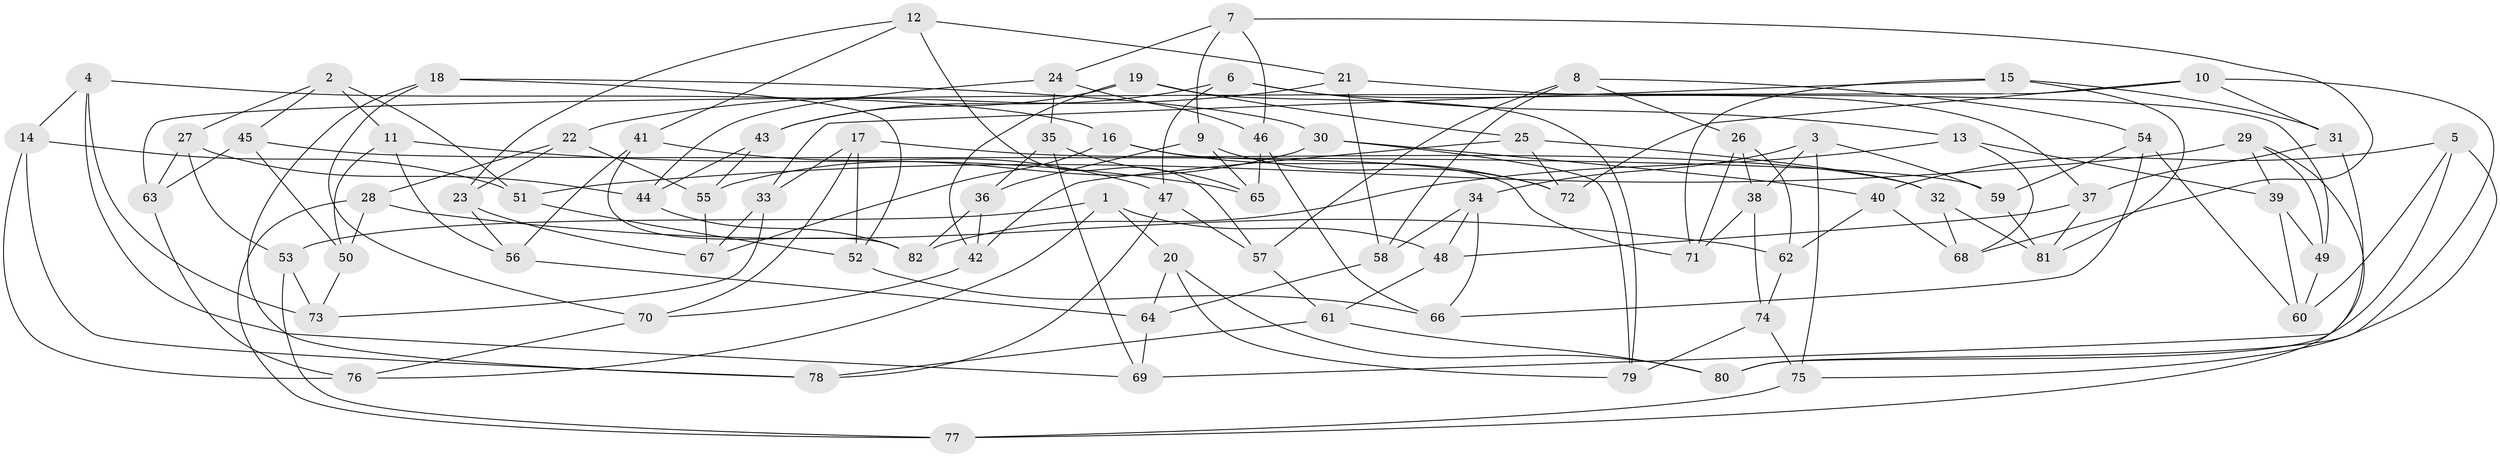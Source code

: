 // coarse degree distribution, {8: 0.15151515151515152, 6: 0.09090909090909091, 4: 0.3939393939393939, 9: 0.09090909090909091, 7: 0.06060606060606061, 11: 0.030303030303030304, 3: 0.12121212121212122, 5: 0.06060606060606061}
// Generated by graph-tools (version 1.1) at 2025/53/03/04/25 22:53:37]
// undirected, 82 vertices, 164 edges
graph export_dot {
  node [color=gray90,style=filled];
  1;
  2;
  3;
  4;
  5;
  6;
  7;
  8;
  9;
  10;
  11;
  12;
  13;
  14;
  15;
  16;
  17;
  18;
  19;
  20;
  21;
  22;
  23;
  24;
  25;
  26;
  27;
  28;
  29;
  30;
  31;
  32;
  33;
  34;
  35;
  36;
  37;
  38;
  39;
  40;
  41;
  42;
  43;
  44;
  45;
  46;
  47;
  48;
  49;
  50;
  51;
  52;
  53;
  54;
  55;
  56;
  57;
  58;
  59;
  60;
  61;
  62;
  63;
  64;
  65;
  66;
  67;
  68;
  69;
  70;
  71;
  72;
  73;
  74;
  75;
  76;
  77;
  78;
  79;
  80;
  81;
  82;
  1 -- 48;
  1 -- 76;
  1 -- 53;
  1 -- 20;
  2 -- 11;
  2 -- 27;
  2 -- 51;
  2 -- 45;
  3 -- 34;
  3 -- 38;
  3 -- 59;
  3 -- 75;
  4 -- 16;
  4 -- 14;
  4 -- 69;
  4 -- 73;
  5 -- 69;
  5 -- 75;
  5 -- 40;
  5 -- 60;
  6 -- 43;
  6 -- 37;
  6 -- 13;
  6 -- 47;
  7 -- 68;
  7 -- 46;
  7 -- 24;
  7 -- 9;
  8 -- 26;
  8 -- 54;
  8 -- 57;
  8 -- 58;
  9 -- 36;
  9 -- 65;
  9 -- 72;
  10 -- 72;
  10 -- 31;
  10 -- 80;
  10 -- 63;
  11 -- 50;
  11 -- 65;
  11 -- 56;
  12 -- 23;
  12 -- 41;
  12 -- 21;
  12 -- 57;
  13 -- 39;
  13 -- 68;
  13 -- 82;
  14 -- 78;
  14 -- 76;
  14 -- 51;
  15 -- 71;
  15 -- 31;
  15 -- 81;
  15 -- 33;
  16 -- 71;
  16 -- 67;
  16 -- 72;
  17 -- 33;
  17 -- 52;
  17 -- 32;
  17 -- 70;
  18 -- 52;
  18 -- 78;
  18 -- 70;
  18 -- 30;
  19 -- 25;
  19 -- 79;
  19 -- 42;
  19 -- 43;
  20 -- 80;
  20 -- 79;
  20 -- 64;
  21 -- 22;
  21 -- 58;
  21 -- 49;
  22 -- 28;
  22 -- 55;
  22 -- 23;
  23 -- 67;
  23 -- 56;
  24 -- 44;
  24 -- 35;
  24 -- 46;
  25 -- 42;
  25 -- 72;
  25 -- 32;
  26 -- 62;
  26 -- 71;
  26 -- 38;
  27 -- 63;
  27 -- 53;
  27 -- 44;
  28 -- 62;
  28 -- 77;
  28 -- 50;
  29 -- 51;
  29 -- 49;
  29 -- 39;
  29 -- 77;
  30 -- 55;
  30 -- 40;
  30 -- 79;
  31 -- 80;
  31 -- 37;
  32 -- 81;
  32 -- 68;
  33 -- 67;
  33 -- 73;
  34 -- 48;
  34 -- 58;
  34 -- 66;
  35 -- 69;
  35 -- 65;
  35 -- 36;
  36 -- 42;
  36 -- 82;
  37 -- 81;
  37 -- 48;
  38 -- 71;
  38 -- 74;
  39 -- 60;
  39 -- 49;
  40 -- 62;
  40 -- 68;
  41 -- 56;
  41 -- 82;
  41 -- 47;
  42 -- 70;
  43 -- 55;
  43 -- 44;
  44 -- 82;
  45 -- 59;
  45 -- 63;
  45 -- 50;
  46 -- 66;
  46 -- 65;
  47 -- 57;
  47 -- 78;
  48 -- 61;
  49 -- 60;
  50 -- 73;
  51 -- 52;
  52 -- 66;
  53 -- 73;
  53 -- 77;
  54 -- 66;
  54 -- 59;
  54 -- 60;
  55 -- 67;
  56 -- 64;
  57 -- 61;
  58 -- 64;
  59 -- 81;
  61 -- 78;
  61 -- 80;
  62 -- 74;
  63 -- 76;
  64 -- 69;
  70 -- 76;
  74 -- 79;
  74 -- 75;
  75 -- 77;
}
